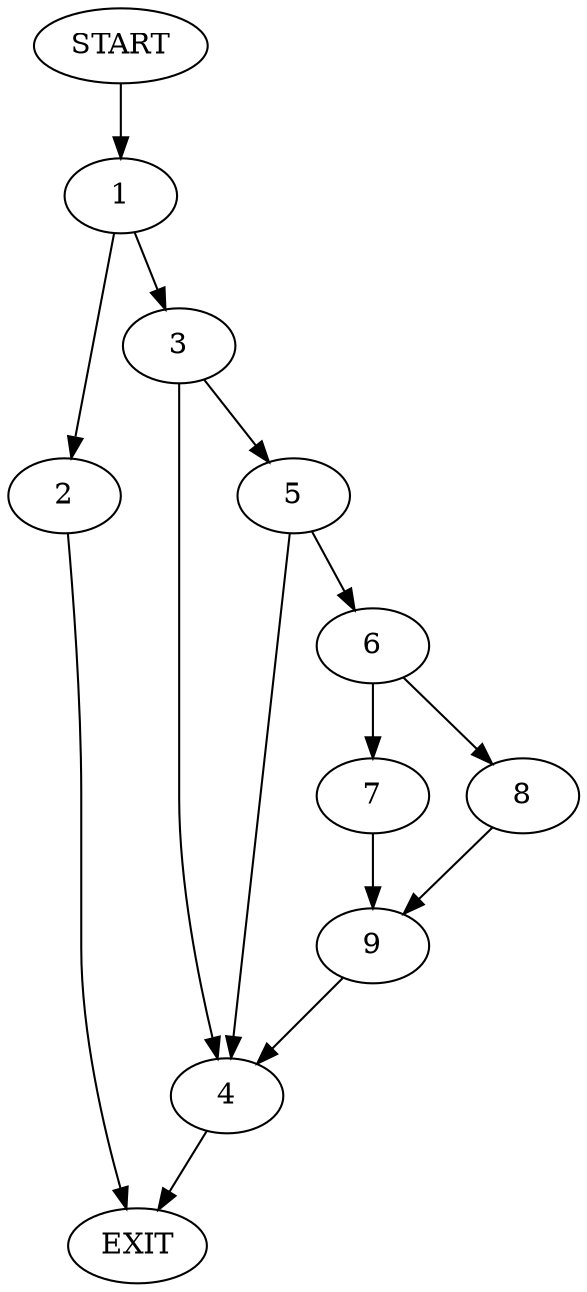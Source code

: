 digraph {
0 [label="START"]
10 [label="EXIT"]
0 -> 1
1 -> 2
1 -> 3
3 -> 4
3 -> 5
2 -> 10
5 -> 4
5 -> 6
4 -> 10
6 -> 7
6 -> 8
8 -> 9
7 -> 9
9 -> 4
}

